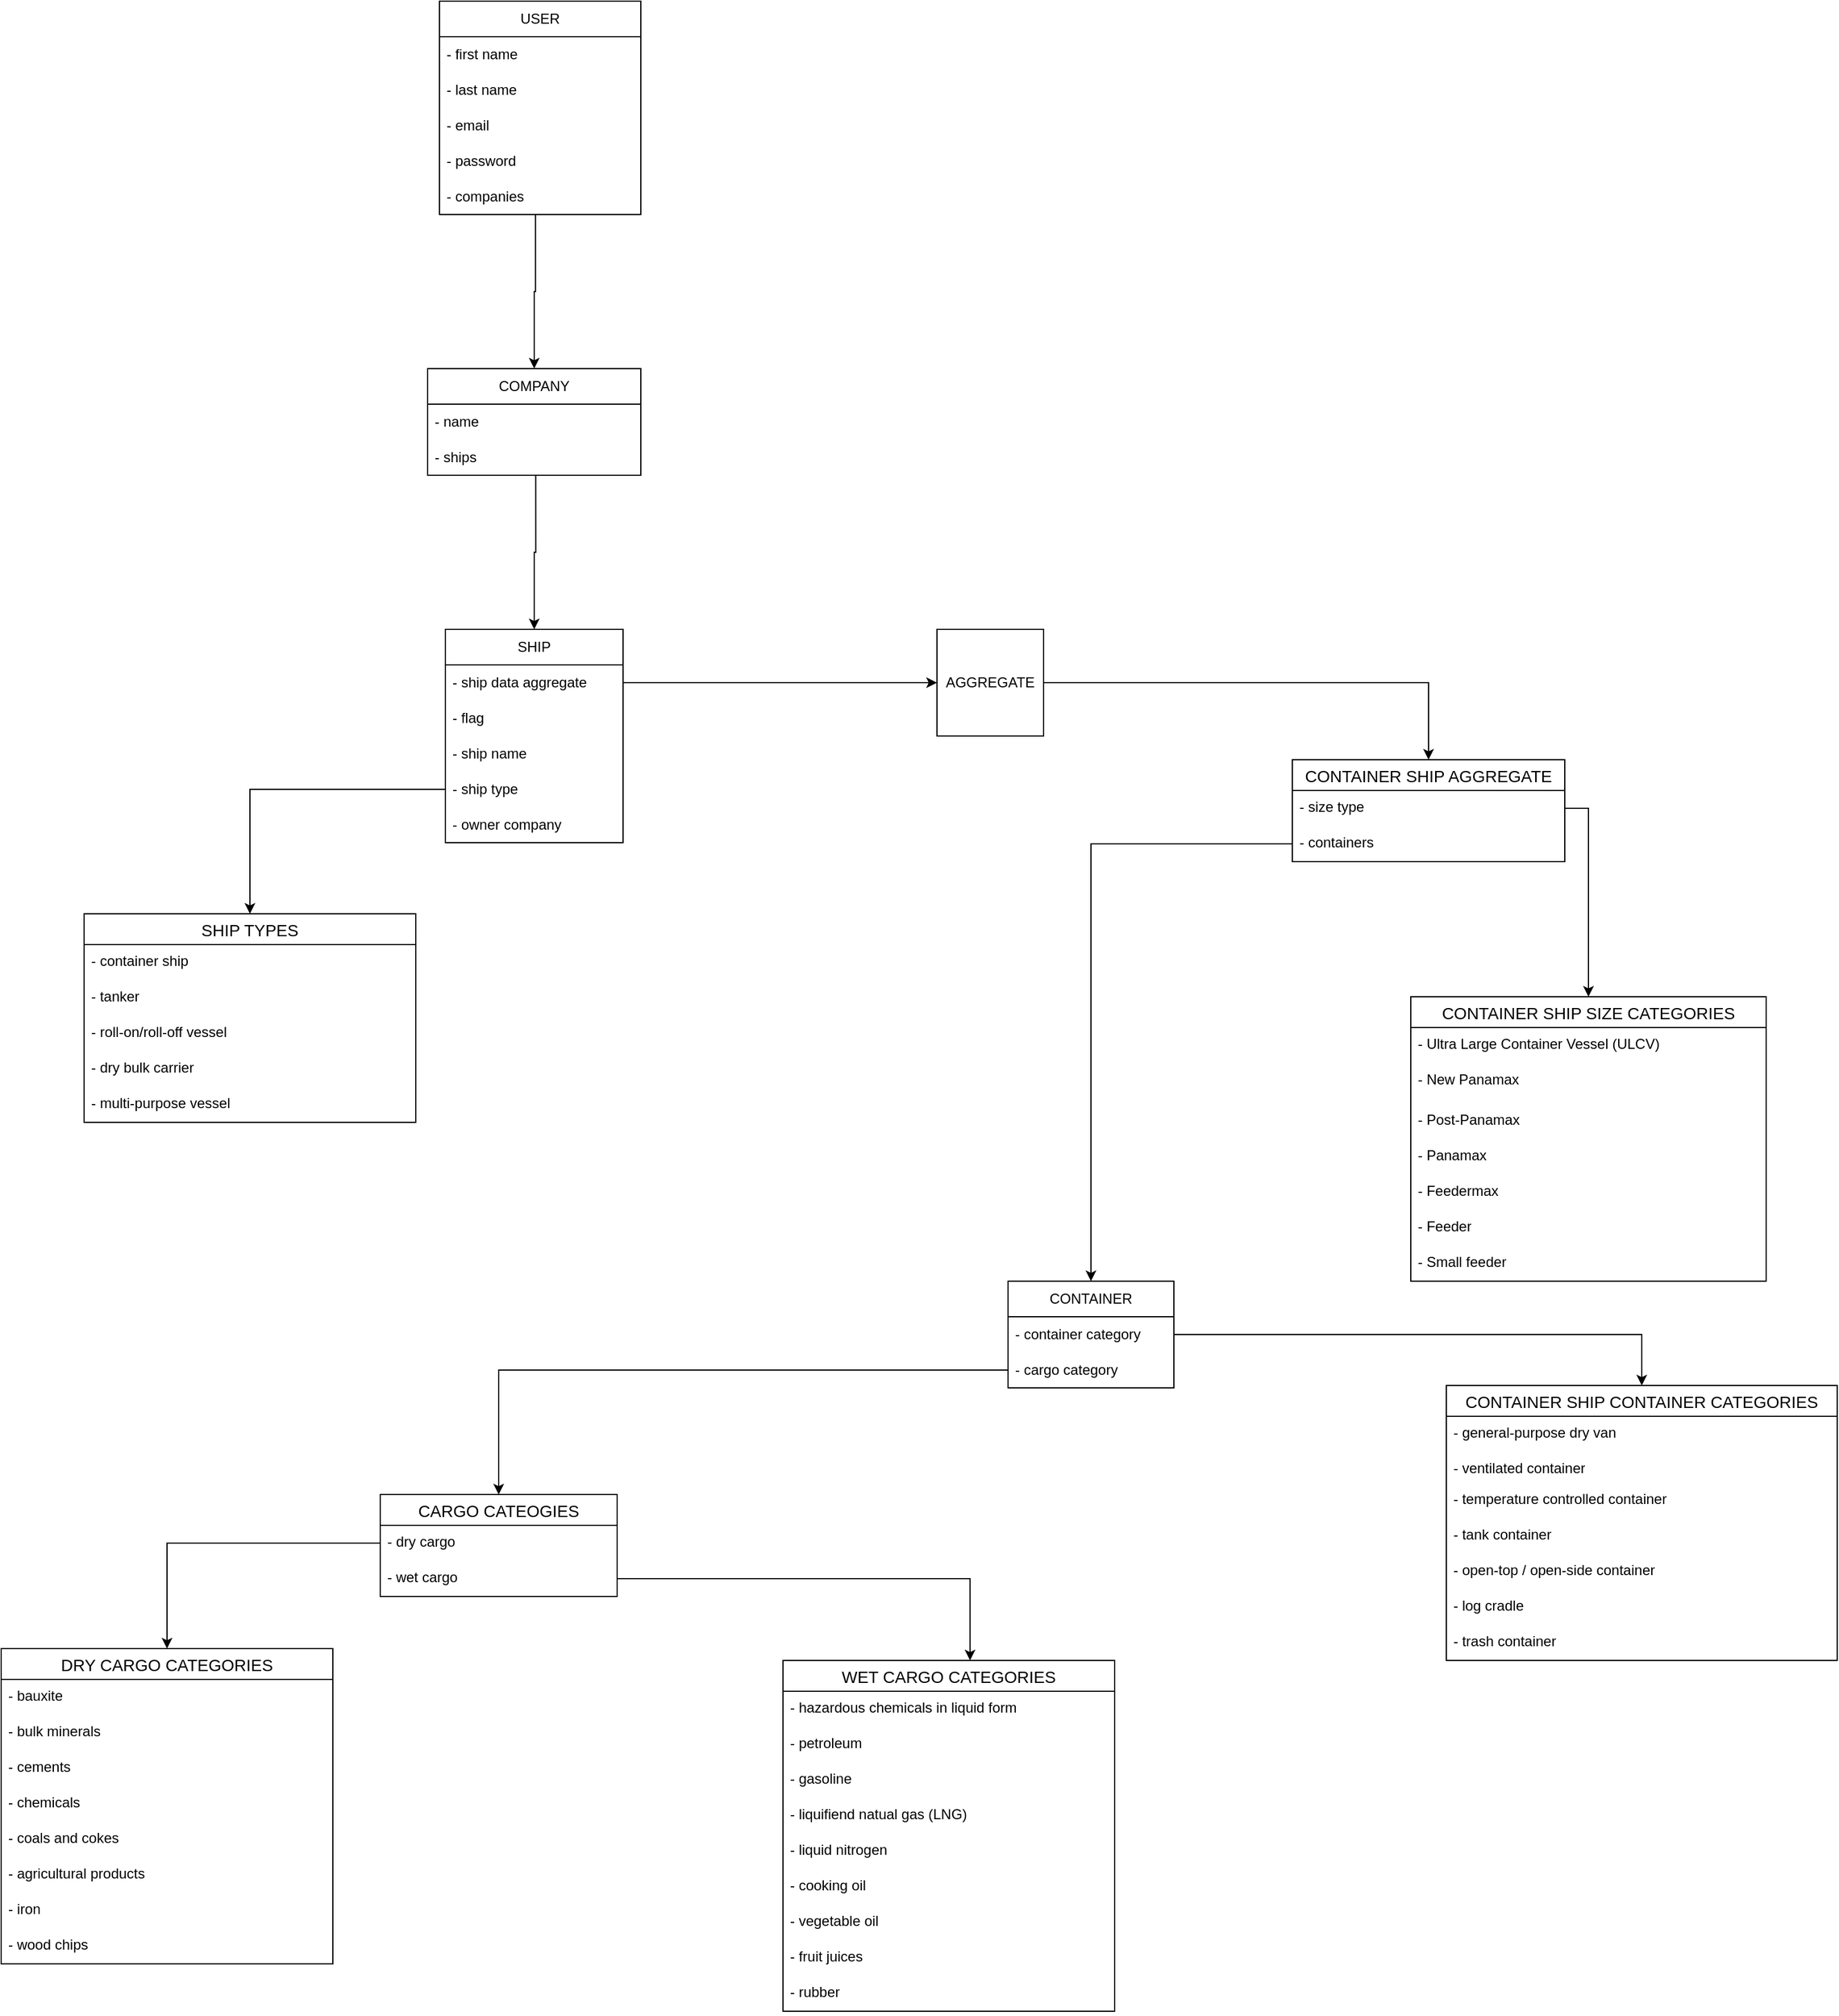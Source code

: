 <mxfile version="22.1.7" type="device">
  <diagram name="Page-1" id="wRIYf1rNyzP-fE6h4yze">
    <mxGraphModel dx="1195" dy="615" grid="1" gridSize="10" guides="1" tooltips="1" connect="1" arrows="1" fold="1" page="1" pageScale="1" pageWidth="850" pageHeight="1100" math="0" shadow="0">
      <root>
        <mxCell id="0" />
        <mxCell id="1" parent="0" />
        <mxCell id="bmSNhxpHXaYjl_uTQZqh-36" value="CONTAINER SHIP SIZE CATEGORIES" style="swimlane;fontStyle=0;childLayout=stackLayout;horizontal=1;startSize=26;horizontalStack=0;resizeParent=1;resizeParentMax=0;resizeLast=0;collapsible=1;marginBottom=0;align=center;fontSize=14;" parent="1" vertex="1">
          <mxGeometry x="1340" y="900" width="300" height="240" as="geometry" />
        </mxCell>
        <mxCell id="bmSNhxpHXaYjl_uTQZqh-37" value="- Ultra Large Container Vessel (ULCV)" style="text;strokeColor=none;fillColor=none;spacingLeft=4;spacingRight=4;overflow=hidden;rotatable=0;points=[[0,0.5],[1,0.5]];portConstraint=eastwest;fontSize=12;whiteSpace=wrap;html=1;" parent="bmSNhxpHXaYjl_uTQZqh-36" vertex="1">
          <mxGeometry y="26" width="300" height="30" as="geometry" />
        </mxCell>
        <mxCell id="bmSNhxpHXaYjl_uTQZqh-38" value="- New Panamax" style="text;strokeColor=none;fillColor=none;spacingLeft=4;spacingRight=4;overflow=hidden;rotatable=0;points=[[0,0.5],[1,0.5]];portConstraint=eastwest;fontSize=12;whiteSpace=wrap;html=1;" parent="bmSNhxpHXaYjl_uTQZqh-36" vertex="1">
          <mxGeometry y="56" width="300" height="34" as="geometry" />
        </mxCell>
        <mxCell id="bmSNhxpHXaYjl_uTQZqh-39" value="- Post-Panamax" style="text;strokeColor=none;fillColor=none;spacingLeft=4;spacingRight=4;overflow=hidden;rotatable=0;points=[[0,0.5],[1,0.5]];portConstraint=eastwest;fontSize=12;whiteSpace=wrap;html=1;" parent="bmSNhxpHXaYjl_uTQZqh-36" vertex="1">
          <mxGeometry y="90" width="300" height="30" as="geometry" />
        </mxCell>
        <mxCell id="bmSNhxpHXaYjl_uTQZqh-40" value="- Panamax" style="text;strokeColor=none;fillColor=none;spacingLeft=4;spacingRight=4;overflow=hidden;rotatable=0;points=[[0,0.5],[1,0.5]];portConstraint=eastwest;fontSize=12;whiteSpace=wrap;html=1;" parent="bmSNhxpHXaYjl_uTQZqh-36" vertex="1">
          <mxGeometry y="120" width="300" height="30" as="geometry" />
        </mxCell>
        <mxCell id="bmSNhxpHXaYjl_uTQZqh-41" value="- Feedermax" style="text;strokeColor=none;fillColor=none;spacingLeft=4;spacingRight=4;overflow=hidden;rotatable=0;points=[[0,0.5],[1,0.5]];portConstraint=eastwest;fontSize=12;whiteSpace=wrap;html=1;" parent="bmSNhxpHXaYjl_uTQZqh-36" vertex="1">
          <mxGeometry y="150" width="300" height="30" as="geometry" />
        </mxCell>
        <mxCell id="bmSNhxpHXaYjl_uTQZqh-42" value="- Feeder" style="text;strokeColor=none;fillColor=none;spacingLeft=4;spacingRight=4;overflow=hidden;rotatable=0;points=[[0,0.5],[1,0.5]];portConstraint=eastwest;fontSize=12;whiteSpace=wrap;html=1;" parent="bmSNhxpHXaYjl_uTQZqh-36" vertex="1">
          <mxGeometry y="180" width="300" height="30" as="geometry" />
        </mxCell>
        <mxCell id="bmSNhxpHXaYjl_uTQZqh-43" value="- Small feeder" style="text;strokeColor=none;fillColor=none;spacingLeft=4;spacingRight=4;overflow=hidden;rotatable=0;points=[[0,0.5],[1,0.5]];portConstraint=eastwest;fontSize=12;whiteSpace=wrap;html=1;" parent="bmSNhxpHXaYjl_uTQZqh-36" vertex="1">
          <mxGeometry y="210" width="300" height="30" as="geometry" />
        </mxCell>
        <mxCell id="bmSNhxpHXaYjl_uTQZqh-44" value="CONTAINER SHIP CONTAINER CATEGORIES" style="swimlane;fontStyle=0;childLayout=stackLayout;horizontal=1;startSize=26;horizontalStack=0;resizeParent=1;resizeParentMax=0;resizeLast=0;collapsible=1;marginBottom=0;align=center;fontSize=14;" parent="1" vertex="1">
          <mxGeometry x="1370" y="1228" width="330" height="232" as="geometry" />
        </mxCell>
        <mxCell id="bmSNhxpHXaYjl_uTQZqh-45" value="- general-purpose dry van" style="text;strokeColor=none;fillColor=none;spacingLeft=4;spacingRight=4;overflow=hidden;rotatable=0;points=[[0,0.5],[1,0.5]];portConstraint=eastwest;fontSize=12;whiteSpace=wrap;html=1;" parent="bmSNhxpHXaYjl_uTQZqh-44" vertex="1">
          <mxGeometry y="26" width="330" height="30" as="geometry" />
        </mxCell>
        <mxCell id="bmSNhxpHXaYjl_uTQZqh-46" value="- ventilated container" style="text;strokeColor=none;fillColor=none;spacingLeft=4;spacingRight=4;overflow=hidden;rotatable=0;points=[[0,0.5],[1,0.5]];portConstraint=eastwest;fontSize=12;whiteSpace=wrap;html=1;" parent="bmSNhxpHXaYjl_uTQZqh-44" vertex="1">
          <mxGeometry y="56" width="330" height="26" as="geometry" />
        </mxCell>
        <mxCell id="bmSNhxpHXaYjl_uTQZqh-47" value="- temperature controlled container" style="text;strokeColor=none;fillColor=none;spacingLeft=4;spacingRight=4;overflow=hidden;rotatable=0;points=[[0,0.5],[1,0.5]];portConstraint=eastwest;fontSize=12;whiteSpace=wrap;html=1;" parent="bmSNhxpHXaYjl_uTQZqh-44" vertex="1">
          <mxGeometry y="82" width="330" height="30" as="geometry" />
        </mxCell>
        <mxCell id="bmSNhxpHXaYjl_uTQZqh-49" value="- tank container" style="text;strokeColor=none;fillColor=none;spacingLeft=4;spacingRight=4;overflow=hidden;rotatable=0;points=[[0,0.5],[1,0.5]];portConstraint=eastwest;fontSize=12;whiteSpace=wrap;html=1;" parent="bmSNhxpHXaYjl_uTQZqh-44" vertex="1">
          <mxGeometry y="112" width="330" height="30" as="geometry" />
        </mxCell>
        <mxCell id="bmSNhxpHXaYjl_uTQZqh-50" value="- open-top / open-side container" style="text;strokeColor=none;fillColor=none;spacingLeft=4;spacingRight=4;overflow=hidden;rotatable=0;points=[[0,0.5],[1,0.5]];portConstraint=eastwest;fontSize=12;whiteSpace=wrap;html=1;" parent="bmSNhxpHXaYjl_uTQZqh-44" vertex="1">
          <mxGeometry y="142" width="330" height="30" as="geometry" />
        </mxCell>
        <mxCell id="bmSNhxpHXaYjl_uTQZqh-51" value="- log cradle" style="text;strokeColor=none;fillColor=none;spacingLeft=4;spacingRight=4;overflow=hidden;rotatable=0;points=[[0,0.5],[1,0.5]];portConstraint=eastwest;fontSize=12;whiteSpace=wrap;html=1;" parent="bmSNhxpHXaYjl_uTQZqh-44" vertex="1">
          <mxGeometry y="172" width="330" height="30" as="geometry" />
        </mxCell>
        <mxCell id="bmSNhxpHXaYjl_uTQZqh-52" value="- trash container" style="text;strokeColor=none;fillColor=none;spacingLeft=4;spacingRight=4;overflow=hidden;rotatable=0;points=[[0,0.5],[1,0.5]];portConstraint=eastwest;fontSize=12;whiteSpace=wrap;html=1;" parent="bmSNhxpHXaYjl_uTQZqh-44" vertex="1">
          <mxGeometry y="202" width="330" height="30" as="geometry" />
        </mxCell>
        <mxCell id="bmSNhxpHXaYjl_uTQZqh-56" value="CARGO CATEOGIES" style="swimlane;fontStyle=0;childLayout=stackLayout;horizontal=1;startSize=26;horizontalStack=0;resizeParent=1;resizeParentMax=0;resizeLast=0;collapsible=1;marginBottom=0;align=center;fontSize=14;" parent="1" vertex="1">
          <mxGeometry x="470" y="1320" width="200" height="86" as="geometry" />
        </mxCell>
        <mxCell id="bmSNhxpHXaYjl_uTQZqh-57" value="- dry cargo" style="text;strokeColor=none;fillColor=none;spacingLeft=4;spacingRight=4;overflow=hidden;rotatable=0;points=[[0,0.5],[1,0.5]];portConstraint=eastwest;fontSize=12;whiteSpace=wrap;html=1;" parent="bmSNhxpHXaYjl_uTQZqh-56" vertex="1">
          <mxGeometry y="26" width="200" height="30" as="geometry" />
        </mxCell>
        <mxCell id="bmSNhxpHXaYjl_uTQZqh-58" value="- wet cargo" style="text;strokeColor=none;fillColor=none;spacingLeft=4;spacingRight=4;overflow=hidden;rotatable=0;points=[[0,0.5],[1,0.5]];portConstraint=eastwest;fontSize=12;whiteSpace=wrap;html=1;" parent="bmSNhxpHXaYjl_uTQZqh-56" vertex="1">
          <mxGeometry y="56" width="200" height="30" as="geometry" />
        </mxCell>
        <mxCell id="bmSNhxpHXaYjl_uTQZqh-61" value="DRY CARGO CATEGORIES" style="swimlane;fontStyle=0;childLayout=stackLayout;horizontal=1;startSize=26;horizontalStack=0;resizeParent=1;resizeParentMax=0;resizeLast=0;collapsible=1;marginBottom=0;align=center;fontSize=14;" parent="1" vertex="1">
          <mxGeometry x="150" y="1450" width="280" height="266" as="geometry" />
        </mxCell>
        <mxCell id="bmSNhxpHXaYjl_uTQZqh-62" value="- bauxite" style="text;strokeColor=none;fillColor=none;spacingLeft=4;spacingRight=4;overflow=hidden;rotatable=0;points=[[0,0.5],[1,0.5]];portConstraint=eastwest;fontSize=12;whiteSpace=wrap;html=1;" parent="bmSNhxpHXaYjl_uTQZqh-61" vertex="1">
          <mxGeometry y="26" width="280" height="30" as="geometry" />
        </mxCell>
        <mxCell id="bmSNhxpHXaYjl_uTQZqh-63" value="- bulk minerals" style="text;strokeColor=none;fillColor=none;spacingLeft=4;spacingRight=4;overflow=hidden;rotatable=0;points=[[0,0.5],[1,0.5]];portConstraint=eastwest;fontSize=12;whiteSpace=wrap;html=1;" parent="bmSNhxpHXaYjl_uTQZqh-61" vertex="1">
          <mxGeometry y="56" width="280" height="30" as="geometry" />
        </mxCell>
        <mxCell id="bmSNhxpHXaYjl_uTQZqh-64" value="- cements" style="text;strokeColor=none;fillColor=none;spacingLeft=4;spacingRight=4;overflow=hidden;rotatable=0;points=[[0,0.5],[1,0.5]];portConstraint=eastwest;fontSize=12;whiteSpace=wrap;html=1;" parent="bmSNhxpHXaYjl_uTQZqh-61" vertex="1">
          <mxGeometry y="86" width="280" height="30" as="geometry" />
        </mxCell>
        <mxCell id="bmSNhxpHXaYjl_uTQZqh-65" value="- chemicals" style="text;strokeColor=none;fillColor=none;spacingLeft=4;spacingRight=4;overflow=hidden;rotatable=0;points=[[0,0.5],[1,0.5]];portConstraint=eastwest;fontSize=12;whiteSpace=wrap;html=1;" parent="bmSNhxpHXaYjl_uTQZqh-61" vertex="1">
          <mxGeometry y="116" width="280" height="30" as="geometry" />
        </mxCell>
        <mxCell id="bmSNhxpHXaYjl_uTQZqh-66" value="- coals and cokes" style="text;strokeColor=none;fillColor=none;spacingLeft=4;spacingRight=4;overflow=hidden;rotatable=0;points=[[0,0.5],[1,0.5]];portConstraint=eastwest;fontSize=12;whiteSpace=wrap;html=1;" parent="bmSNhxpHXaYjl_uTQZqh-61" vertex="1">
          <mxGeometry y="146" width="280" height="30" as="geometry" />
        </mxCell>
        <mxCell id="bmSNhxpHXaYjl_uTQZqh-67" value="- agricultural products" style="text;strokeColor=none;fillColor=none;spacingLeft=4;spacingRight=4;overflow=hidden;rotatable=0;points=[[0,0.5],[1,0.5]];portConstraint=eastwest;fontSize=12;whiteSpace=wrap;html=1;" parent="bmSNhxpHXaYjl_uTQZqh-61" vertex="1">
          <mxGeometry y="176" width="280" height="30" as="geometry" />
        </mxCell>
        <mxCell id="bmSNhxpHXaYjl_uTQZqh-68" value="- iron" style="text;strokeColor=none;fillColor=none;spacingLeft=4;spacingRight=4;overflow=hidden;rotatable=0;points=[[0,0.5],[1,0.5]];portConstraint=eastwest;fontSize=12;whiteSpace=wrap;html=1;" parent="bmSNhxpHXaYjl_uTQZqh-61" vertex="1">
          <mxGeometry y="206" width="280" height="30" as="geometry" />
        </mxCell>
        <mxCell id="bmSNhxpHXaYjl_uTQZqh-69" value="- wood chips" style="text;strokeColor=none;fillColor=none;spacingLeft=4;spacingRight=4;overflow=hidden;rotatable=0;points=[[0,0.5],[1,0.5]];portConstraint=eastwest;fontSize=12;whiteSpace=wrap;html=1;" parent="bmSNhxpHXaYjl_uTQZqh-61" vertex="1">
          <mxGeometry y="236" width="280" height="30" as="geometry" />
        </mxCell>
        <mxCell id="bmSNhxpHXaYjl_uTQZqh-70" value="WET CARGO CATEGORIES" style="swimlane;fontStyle=0;childLayout=stackLayout;horizontal=1;startSize=26;horizontalStack=0;resizeParent=1;resizeParentMax=0;resizeLast=0;collapsible=1;marginBottom=0;align=center;fontSize=14;" parent="1" vertex="1">
          <mxGeometry x="810" y="1460" width="280" height="296" as="geometry" />
        </mxCell>
        <mxCell id="bmSNhxpHXaYjl_uTQZqh-71" value="- hazardous chemicals in liquid form" style="text;strokeColor=none;fillColor=none;spacingLeft=4;spacingRight=4;overflow=hidden;rotatable=0;points=[[0,0.5],[1,0.5]];portConstraint=eastwest;fontSize=12;whiteSpace=wrap;html=1;" parent="bmSNhxpHXaYjl_uTQZqh-70" vertex="1">
          <mxGeometry y="26" width="280" height="30" as="geometry" />
        </mxCell>
        <mxCell id="bmSNhxpHXaYjl_uTQZqh-72" value="- petroleum" style="text;strokeColor=none;fillColor=none;spacingLeft=4;spacingRight=4;overflow=hidden;rotatable=0;points=[[0,0.5],[1,0.5]];portConstraint=eastwest;fontSize=12;whiteSpace=wrap;html=1;" parent="bmSNhxpHXaYjl_uTQZqh-70" vertex="1">
          <mxGeometry y="56" width="280" height="30" as="geometry" />
        </mxCell>
        <mxCell id="bmSNhxpHXaYjl_uTQZqh-73" value="- gasoline" style="text;strokeColor=none;fillColor=none;spacingLeft=4;spacingRight=4;overflow=hidden;rotatable=0;points=[[0,0.5],[1,0.5]];portConstraint=eastwest;fontSize=12;whiteSpace=wrap;html=1;" parent="bmSNhxpHXaYjl_uTQZqh-70" vertex="1">
          <mxGeometry y="86" width="280" height="30" as="geometry" />
        </mxCell>
        <mxCell id="bmSNhxpHXaYjl_uTQZqh-74" value="- liquifiend natual gas (LNG)" style="text;strokeColor=none;fillColor=none;spacingLeft=4;spacingRight=4;overflow=hidden;rotatable=0;points=[[0,0.5],[1,0.5]];portConstraint=eastwest;fontSize=12;whiteSpace=wrap;html=1;" parent="bmSNhxpHXaYjl_uTQZqh-70" vertex="1">
          <mxGeometry y="116" width="280" height="30" as="geometry" />
        </mxCell>
        <mxCell id="bmSNhxpHXaYjl_uTQZqh-75" value="- liquid nitrogen" style="text;strokeColor=none;fillColor=none;spacingLeft=4;spacingRight=4;overflow=hidden;rotatable=0;points=[[0,0.5],[1,0.5]];portConstraint=eastwest;fontSize=12;whiteSpace=wrap;html=1;" parent="bmSNhxpHXaYjl_uTQZqh-70" vertex="1">
          <mxGeometry y="146" width="280" height="30" as="geometry" />
        </mxCell>
        <mxCell id="bmSNhxpHXaYjl_uTQZqh-76" value="- cooking oil" style="text;strokeColor=none;fillColor=none;spacingLeft=4;spacingRight=4;overflow=hidden;rotatable=0;points=[[0,0.5],[1,0.5]];portConstraint=eastwest;fontSize=12;whiteSpace=wrap;html=1;" parent="bmSNhxpHXaYjl_uTQZqh-70" vertex="1">
          <mxGeometry y="176" width="280" height="30" as="geometry" />
        </mxCell>
        <mxCell id="bmSNhxpHXaYjl_uTQZqh-77" value="- vegetable oil" style="text;strokeColor=none;fillColor=none;spacingLeft=4;spacingRight=4;overflow=hidden;rotatable=0;points=[[0,0.5],[1,0.5]];portConstraint=eastwest;fontSize=12;whiteSpace=wrap;html=1;" parent="bmSNhxpHXaYjl_uTQZqh-70" vertex="1">
          <mxGeometry y="206" width="280" height="30" as="geometry" />
        </mxCell>
        <mxCell id="bmSNhxpHXaYjl_uTQZqh-78" value="- fruit juices" style="text;strokeColor=none;fillColor=none;spacingLeft=4;spacingRight=4;overflow=hidden;rotatable=0;points=[[0,0.5],[1,0.5]];portConstraint=eastwest;fontSize=12;whiteSpace=wrap;html=1;" parent="bmSNhxpHXaYjl_uTQZqh-70" vertex="1">
          <mxGeometry y="236" width="280" height="30" as="geometry" />
        </mxCell>
        <mxCell id="bmSNhxpHXaYjl_uTQZqh-79" value="- rubber" style="text;strokeColor=none;fillColor=none;spacingLeft=4;spacingRight=4;overflow=hidden;rotatable=0;points=[[0,0.5],[1,0.5]];portConstraint=eastwest;fontSize=12;whiteSpace=wrap;html=1;" parent="bmSNhxpHXaYjl_uTQZqh-70" vertex="1">
          <mxGeometry y="266" width="280" height="30" as="geometry" />
        </mxCell>
        <mxCell id="bmSNhxpHXaYjl_uTQZqh-80" style="edgeStyle=orthogonalEdgeStyle;rounded=0;orthogonalLoop=1;jettySize=auto;html=1;entryX=0.5;entryY=0;entryDx=0;entryDy=0;" parent="1" source="bmSNhxpHXaYjl_uTQZqh-57" target="bmSNhxpHXaYjl_uTQZqh-61" edge="1">
          <mxGeometry relative="1" as="geometry" />
        </mxCell>
        <mxCell id="bmSNhxpHXaYjl_uTQZqh-81" style="edgeStyle=orthogonalEdgeStyle;rounded=0;orthogonalLoop=1;jettySize=auto;html=1;entryX=0.564;entryY=0;entryDx=0;entryDy=0;entryPerimeter=0;" parent="1" source="bmSNhxpHXaYjl_uTQZqh-58" target="bmSNhxpHXaYjl_uTQZqh-70" edge="1">
          <mxGeometry relative="1" as="geometry" />
        </mxCell>
        <mxCell id="bmSNhxpHXaYjl_uTQZqh-97" value="USER" style="swimlane;fontStyle=0;childLayout=stackLayout;horizontal=1;startSize=30;horizontalStack=0;resizeParent=1;resizeParentMax=0;resizeLast=0;collapsible=1;marginBottom=0;whiteSpace=wrap;html=1;" parent="1" vertex="1">
          <mxGeometry x="520" y="60" width="170" height="180" as="geometry" />
        </mxCell>
        <mxCell id="bmSNhxpHXaYjl_uTQZqh-98" value="- first name" style="text;strokeColor=none;fillColor=none;align=left;verticalAlign=middle;spacingLeft=4;spacingRight=4;overflow=hidden;points=[[0,0.5],[1,0.5]];portConstraint=eastwest;rotatable=0;whiteSpace=wrap;html=1;" parent="bmSNhxpHXaYjl_uTQZqh-97" vertex="1">
          <mxGeometry y="30" width="170" height="30" as="geometry" />
        </mxCell>
        <mxCell id="bmSNhxpHXaYjl_uTQZqh-99" value="- last name" style="text;strokeColor=none;fillColor=none;align=left;verticalAlign=middle;spacingLeft=4;spacingRight=4;overflow=hidden;points=[[0,0.5],[1,0.5]];portConstraint=eastwest;rotatable=0;whiteSpace=wrap;html=1;" parent="bmSNhxpHXaYjl_uTQZqh-97" vertex="1">
          <mxGeometry y="60" width="170" height="30" as="geometry" />
        </mxCell>
        <mxCell id="bmSNhxpHXaYjl_uTQZqh-100" value="- email" style="text;strokeColor=none;fillColor=none;align=left;verticalAlign=middle;spacingLeft=4;spacingRight=4;overflow=hidden;points=[[0,0.5],[1,0.5]];portConstraint=eastwest;rotatable=0;whiteSpace=wrap;html=1;" parent="bmSNhxpHXaYjl_uTQZqh-97" vertex="1">
          <mxGeometry y="90" width="170" height="30" as="geometry" />
        </mxCell>
        <mxCell id="bmSNhxpHXaYjl_uTQZqh-101" value="- password" style="text;strokeColor=none;fillColor=none;align=left;verticalAlign=middle;spacingLeft=4;spacingRight=4;overflow=hidden;points=[[0,0.5],[1,0.5]];portConstraint=eastwest;rotatable=0;whiteSpace=wrap;html=1;" parent="bmSNhxpHXaYjl_uTQZqh-97" vertex="1">
          <mxGeometry y="120" width="170" height="30" as="geometry" />
        </mxCell>
        <mxCell id="bmSNhxpHXaYjl_uTQZqh-102" value="- companies" style="text;strokeColor=none;fillColor=none;align=left;verticalAlign=middle;spacingLeft=4;spacingRight=4;overflow=hidden;points=[[0,0.5],[1,0.5]];portConstraint=eastwest;rotatable=0;whiteSpace=wrap;html=1;" parent="bmSNhxpHXaYjl_uTQZqh-97" vertex="1">
          <mxGeometry y="150" width="170" height="30" as="geometry" />
        </mxCell>
        <mxCell id="bmSNhxpHXaYjl_uTQZqh-104" value="COMPANY" style="swimlane;fontStyle=0;childLayout=stackLayout;horizontal=1;startSize=30;horizontalStack=0;resizeParent=1;resizeParentMax=0;resizeLast=0;collapsible=1;marginBottom=0;whiteSpace=wrap;html=1;" parent="1" vertex="1">
          <mxGeometry x="510" y="370" width="180" height="90" as="geometry" />
        </mxCell>
        <mxCell id="bmSNhxpHXaYjl_uTQZqh-105" value="- name" style="text;strokeColor=none;fillColor=none;align=left;verticalAlign=middle;spacingLeft=4;spacingRight=4;overflow=hidden;points=[[0,0.5],[1,0.5]];portConstraint=eastwest;rotatable=0;whiteSpace=wrap;html=1;" parent="bmSNhxpHXaYjl_uTQZqh-104" vertex="1">
          <mxGeometry y="30" width="180" height="30" as="geometry" />
        </mxCell>
        <mxCell id="bmSNhxpHXaYjl_uTQZqh-106" value="- ships" style="text;strokeColor=none;fillColor=none;align=left;verticalAlign=middle;spacingLeft=4;spacingRight=4;overflow=hidden;points=[[0,0.5],[1,0.5]];portConstraint=eastwest;rotatable=0;whiteSpace=wrap;html=1;" parent="bmSNhxpHXaYjl_uTQZqh-104" vertex="1">
          <mxGeometry y="60" width="180" height="30" as="geometry" />
        </mxCell>
        <mxCell id="bmSNhxpHXaYjl_uTQZqh-108" style="edgeStyle=orthogonalEdgeStyle;rounded=0;orthogonalLoop=1;jettySize=auto;html=1;entryX=0.5;entryY=0;entryDx=0;entryDy=0;exitX=0.507;exitY=1.01;exitDx=0;exitDy=0;exitPerimeter=0;" parent="1" source="bmSNhxpHXaYjl_uTQZqh-106" target="bmSNhxpHXaYjl_uTQZqh-110" edge="1">
          <mxGeometry relative="1" as="geometry">
            <mxPoint x="620" y="520" as="targetPoint" />
          </mxGeometry>
        </mxCell>
        <mxCell id="bmSNhxpHXaYjl_uTQZqh-109" style="edgeStyle=orthogonalEdgeStyle;rounded=0;orthogonalLoop=1;jettySize=auto;html=1;entryX=0.5;entryY=0;entryDx=0;entryDy=0;exitX=0.477;exitY=1.01;exitDx=0;exitDy=0;exitPerimeter=0;" parent="1" source="bmSNhxpHXaYjl_uTQZqh-102" target="bmSNhxpHXaYjl_uTQZqh-104" edge="1">
          <mxGeometry relative="1" as="geometry" />
        </mxCell>
        <mxCell id="bmSNhxpHXaYjl_uTQZqh-110" value="SHIP" style="swimlane;fontStyle=0;childLayout=stackLayout;horizontal=1;startSize=30;horizontalStack=0;resizeParent=1;resizeParentMax=0;resizeLast=0;collapsible=1;marginBottom=0;whiteSpace=wrap;html=1;" parent="1" vertex="1">
          <mxGeometry x="525" y="590" width="150" height="180" as="geometry" />
        </mxCell>
        <mxCell id="-__80_f-OBse3TGA7C0Y-7" value="- ship data aggregate" style="text;strokeColor=none;fillColor=none;align=left;verticalAlign=middle;spacingLeft=4;spacingRight=4;overflow=hidden;points=[[0,0.5],[1,0.5]];portConstraint=eastwest;rotatable=0;whiteSpace=wrap;html=1;" vertex="1" parent="bmSNhxpHXaYjl_uTQZqh-110">
          <mxGeometry y="30" width="150" height="30" as="geometry" />
        </mxCell>
        <mxCell id="-__80_f-OBse3TGA7C0Y-8" value="- flag" style="text;strokeColor=none;fillColor=none;align=left;verticalAlign=middle;spacingLeft=4;spacingRight=4;overflow=hidden;points=[[0,0.5],[1,0.5]];portConstraint=eastwest;rotatable=0;whiteSpace=wrap;html=1;" vertex="1" parent="bmSNhxpHXaYjl_uTQZqh-110">
          <mxGeometry y="60" width="150" height="30" as="geometry" />
        </mxCell>
        <mxCell id="-__80_f-OBse3TGA7C0Y-12" value="- ship name&lt;br&gt;" style="text;strokeColor=none;fillColor=none;align=left;verticalAlign=middle;spacingLeft=4;spacingRight=4;overflow=hidden;points=[[0,0.5],[1,0.5]];portConstraint=eastwest;rotatable=0;whiteSpace=wrap;html=1;" vertex="1" parent="bmSNhxpHXaYjl_uTQZqh-110">
          <mxGeometry y="90" width="150" height="30" as="geometry" />
        </mxCell>
        <mxCell id="-__80_f-OBse3TGA7C0Y-13" value="- ship type" style="text;strokeColor=none;fillColor=none;align=left;verticalAlign=middle;spacingLeft=4;spacingRight=4;overflow=hidden;points=[[0,0.5],[1,0.5]];portConstraint=eastwest;rotatable=0;whiteSpace=wrap;html=1;" vertex="1" parent="bmSNhxpHXaYjl_uTQZqh-110">
          <mxGeometry y="120" width="150" height="30" as="geometry" />
        </mxCell>
        <mxCell id="-__80_f-OBse3TGA7C0Y-24" value="- owner company" style="text;strokeColor=none;fillColor=none;align=left;verticalAlign=middle;spacingLeft=4;spacingRight=4;overflow=hidden;points=[[0,0.5],[1,0.5]];portConstraint=eastwest;rotatable=0;whiteSpace=wrap;html=1;" vertex="1" parent="bmSNhxpHXaYjl_uTQZqh-110">
          <mxGeometry y="150" width="150" height="30" as="geometry" />
        </mxCell>
        <mxCell id="bmSNhxpHXaYjl_uTQZqh-116" value="CONTAINER" style="swimlane;fontStyle=0;childLayout=stackLayout;horizontal=1;startSize=30;horizontalStack=0;resizeParent=1;resizeParentMax=0;resizeLast=0;collapsible=1;marginBottom=0;whiteSpace=wrap;html=1;" parent="1" vertex="1">
          <mxGeometry x="1000" y="1140" width="140" height="90" as="geometry" />
        </mxCell>
        <mxCell id="bmSNhxpHXaYjl_uTQZqh-117" value="- container category" style="text;strokeColor=none;fillColor=none;align=left;verticalAlign=middle;spacingLeft=4;spacingRight=4;overflow=hidden;points=[[0,0.5],[1,0.5]];portConstraint=eastwest;rotatable=0;whiteSpace=wrap;html=1;" parent="bmSNhxpHXaYjl_uTQZqh-116" vertex="1">
          <mxGeometry y="30" width="140" height="30" as="geometry" />
        </mxCell>
        <mxCell id="bmSNhxpHXaYjl_uTQZqh-122" value="- cargo category" style="text;strokeColor=none;fillColor=none;align=left;verticalAlign=middle;spacingLeft=4;spacingRight=4;overflow=hidden;points=[[0,0.5],[1,0.5]];portConstraint=eastwest;rotatable=0;whiteSpace=wrap;html=1;" parent="bmSNhxpHXaYjl_uTQZqh-116" vertex="1">
          <mxGeometry y="60" width="140" height="30" as="geometry" />
        </mxCell>
        <mxCell id="bmSNhxpHXaYjl_uTQZqh-126" style="edgeStyle=orthogonalEdgeStyle;rounded=0;orthogonalLoop=1;jettySize=auto;html=1;entryX=0.5;entryY=0;entryDx=0;entryDy=0;" parent="1" source="bmSNhxpHXaYjl_uTQZqh-122" target="bmSNhxpHXaYjl_uTQZqh-56" edge="1">
          <mxGeometry relative="1" as="geometry" />
        </mxCell>
        <mxCell id="bmSNhxpHXaYjl_uTQZqh-128" style="edgeStyle=orthogonalEdgeStyle;rounded=0;orthogonalLoop=1;jettySize=auto;html=1;entryX=0.5;entryY=0;entryDx=0;entryDy=0;" parent="1" source="bmSNhxpHXaYjl_uTQZqh-117" target="bmSNhxpHXaYjl_uTQZqh-44" edge="1">
          <mxGeometry relative="1" as="geometry" />
        </mxCell>
        <mxCell id="-__80_f-OBse3TGA7C0Y-1" value="SHIP TYPES" style="swimlane;fontStyle=0;childLayout=stackLayout;horizontal=1;startSize=26;horizontalStack=0;resizeParent=1;resizeParentMax=0;resizeLast=0;collapsible=1;marginBottom=0;align=center;fontSize=14;" vertex="1" parent="1">
          <mxGeometry x="220" y="830" width="280" height="176" as="geometry" />
        </mxCell>
        <mxCell id="-__80_f-OBse3TGA7C0Y-2" value="- container ship" style="text;strokeColor=none;fillColor=none;spacingLeft=4;spacingRight=4;overflow=hidden;rotatable=0;points=[[0,0.5],[1,0.5]];portConstraint=eastwest;fontSize=12;whiteSpace=wrap;html=1;" vertex="1" parent="-__80_f-OBse3TGA7C0Y-1">
          <mxGeometry y="26" width="280" height="30" as="geometry" />
        </mxCell>
        <mxCell id="-__80_f-OBse3TGA7C0Y-3" value="- tanker" style="text;strokeColor=none;fillColor=none;spacingLeft=4;spacingRight=4;overflow=hidden;rotatable=0;points=[[0,0.5],[1,0.5]];portConstraint=eastwest;fontSize=12;whiteSpace=wrap;html=1;" vertex="1" parent="-__80_f-OBse3TGA7C0Y-1">
          <mxGeometry y="56" width="280" height="30" as="geometry" />
        </mxCell>
        <mxCell id="-__80_f-OBse3TGA7C0Y-4" value="- roll-on/roll-off vessel" style="text;strokeColor=none;fillColor=none;spacingLeft=4;spacingRight=4;overflow=hidden;rotatable=0;points=[[0,0.5],[1,0.5]];portConstraint=eastwest;fontSize=12;whiteSpace=wrap;html=1;" vertex="1" parent="-__80_f-OBse3TGA7C0Y-1">
          <mxGeometry y="86" width="280" height="30" as="geometry" />
        </mxCell>
        <mxCell id="-__80_f-OBse3TGA7C0Y-5" value="- dry bulk carrier" style="text;strokeColor=none;fillColor=none;spacingLeft=4;spacingRight=4;overflow=hidden;rotatable=0;points=[[0,0.5],[1,0.5]];portConstraint=eastwest;fontSize=12;whiteSpace=wrap;html=1;" vertex="1" parent="-__80_f-OBse3TGA7C0Y-1">
          <mxGeometry y="116" width="280" height="30" as="geometry" />
        </mxCell>
        <mxCell id="-__80_f-OBse3TGA7C0Y-6" value="- multi-purpose vessel" style="text;strokeColor=none;fillColor=none;spacingLeft=4;spacingRight=4;overflow=hidden;rotatable=0;points=[[0,0.5],[1,0.5]];portConstraint=eastwest;fontSize=12;whiteSpace=wrap;html=1;" vertex="1" parent="-__80_f-OBse3TGA7C0Y-1">
          <mxGeometry y="146" width="280" height="30" as="geometry" />
        </mxCell>
        <mxCell id="-__80_f-OBse3TGA7C0Y-14" style="edgeStyle=orthogonalEdgeStyle;rounded=0;orthogonalLoop=1;jettySize=auto;html=1;entryX=0.5;entryY=0;entryDx=0;entryDy=0;" edge="1" parent="1" source="-__80_f-OBse3TGA7C0Y-13" target="-__80_f-OBse3TGA7C0Y-1">
          <mxGeometry relative="1" as="geometry" />
        </mxCell>
        <mxCell id="-__80_f-OBse3TGA7C0Y-17" value="CONTAINER SHIP AGGREGATE" style="swimlane;fontStyle=0;childLayout=stackLayout;horizontal=1;startSize=26;horizontalStack=0;resizeParent=1;resizeParentMax=0;resizeLast=0;collapsible=1;marginBottom=0;align=center;fontSize=14;" vertex="1" parent="1">
          <mxGeometry x="1240" y="700" width="230" height="86" as="geometry" />
        </mxCell>
        <mxCell id="-__80_f-OBse3TGA7C0Y-18" value="- size type" style="text;strokeColor=none;fillColor=none;spacingLeft=4;spacingRight=4;overflow=hidden;rotatable=0;points=[[0,0.5],[1,0.5]];portConstraint=eastwest;fontSize=12;whiteSpace=wrap;html=1;" vertex="1" parent="-__80_f-OBse3TGA7C0Y-17">
          <mxGeometry y="26" width="230" height="30" as="geometry" />
        </mxCell>
        <mxCell id="-__80_f-OBse3TGA7C0Y-19" value="- containers" style="text;strokeColor=none;fillColor=none;spacingLeft=4;spacingRight=4;overflow=hidden;rotatable=0;points=[[0,0.5],[1,0.5]];portConstraint=eastwest;fontSize=12;whiteSpace=wrap;html=1;" vertex="1" parent="-__80_f-OBse3TGA7C0Y-17">
          <mxGeometry y="56" width="230" height="30" as="geometry" />
        </mxCell>
        <mxCell id="-__80_f-OBse3TGA7C0Y-22" style="edgeStyle=orthogonalEdgeStyle;rounded=0;orthogonalLoop=1;jettySize=auto;html=1;entryX=0.5;entryY=0;entryDx=0;entryDy=0;" edge="1" parent="1" source="-__80_f-OBse3TGA7C0Y-19" target="bmSNhxpHXaYjl_uTQZqh-116">
          <mxGeometry relative="1" as="geometry" />
        </mxCell>
        <mxCell id="-__80_f-OBse3TGA7C0Y-23" style="edgeStyle=orthogonalEdgeStyle;rounded=0;orthogonalLoop=1;jettySize=auto;html=1;entryX=0.5;entryY=0;entryDx=0;entryDy=0;" edge="1" parent="1" source="-__80_f-OBse3TGA7C0Y-18" target="bmSNhxpHXaYjl_uTQZqh-36">
          <mxGeometry relative="1" as="geometry" />
        </mxCell>
        <mxCell id="-__80_f-OBse3TGA7C0Y-27" style="edgeStyle=orthogonalEdgeStyle;rounded=0;orthogonalLoop=1;jettySize=auto;html=1;entryX=0.5;entryY=0;entryDx=0;entryDy=0;exitX=1;exitY=0.5;exitDx=0;exitDy=0;" edge="1" parent="1" source="-__80_f-OBse3TGA7C0Y-28" target="-__80_f-OBse3TGA7C0Y-17">
          <mxGeometry relative="1" as="geometry">
            <mxPoint x="1030" y="635" as="sourcePoint" />
          </mxGeometry>
        </mxCell>
        <mxCell id="-__80_f-OBse3TGA7C0Y-25" style="edgeStyle=orthogonalEdgeStyle;rounded=0;orthogonalLoop=1;jettySize=auto;html=1;entryX=0;entryY=0.5;entryDx=0;entryDy=0;" edge="1" parent="1" source="-__80_f-OBse3TGA7C0Y-7" target="-__80_f-OBse3TGA7C0Y-28">
          <mxGeometry relative="1" as="geometry">
            <mxPoint x="930" y="635" as="targetPoint" />
          </mxGeometry>
        </mxCell>
        <mxCell id="-__80_f-OBse3TGA7C0Y-28" value="AGGREGATE" style="whiteSpace=wrap;html=1;aspect=fixed;" vertex="1" parent="1">
          <mxGeometry x="940" y="590" width="90" height="90" as="geometry" />
        </mxCell>
      </root>
    </mxGraphModel>
  </diagram>
</mxfile>
